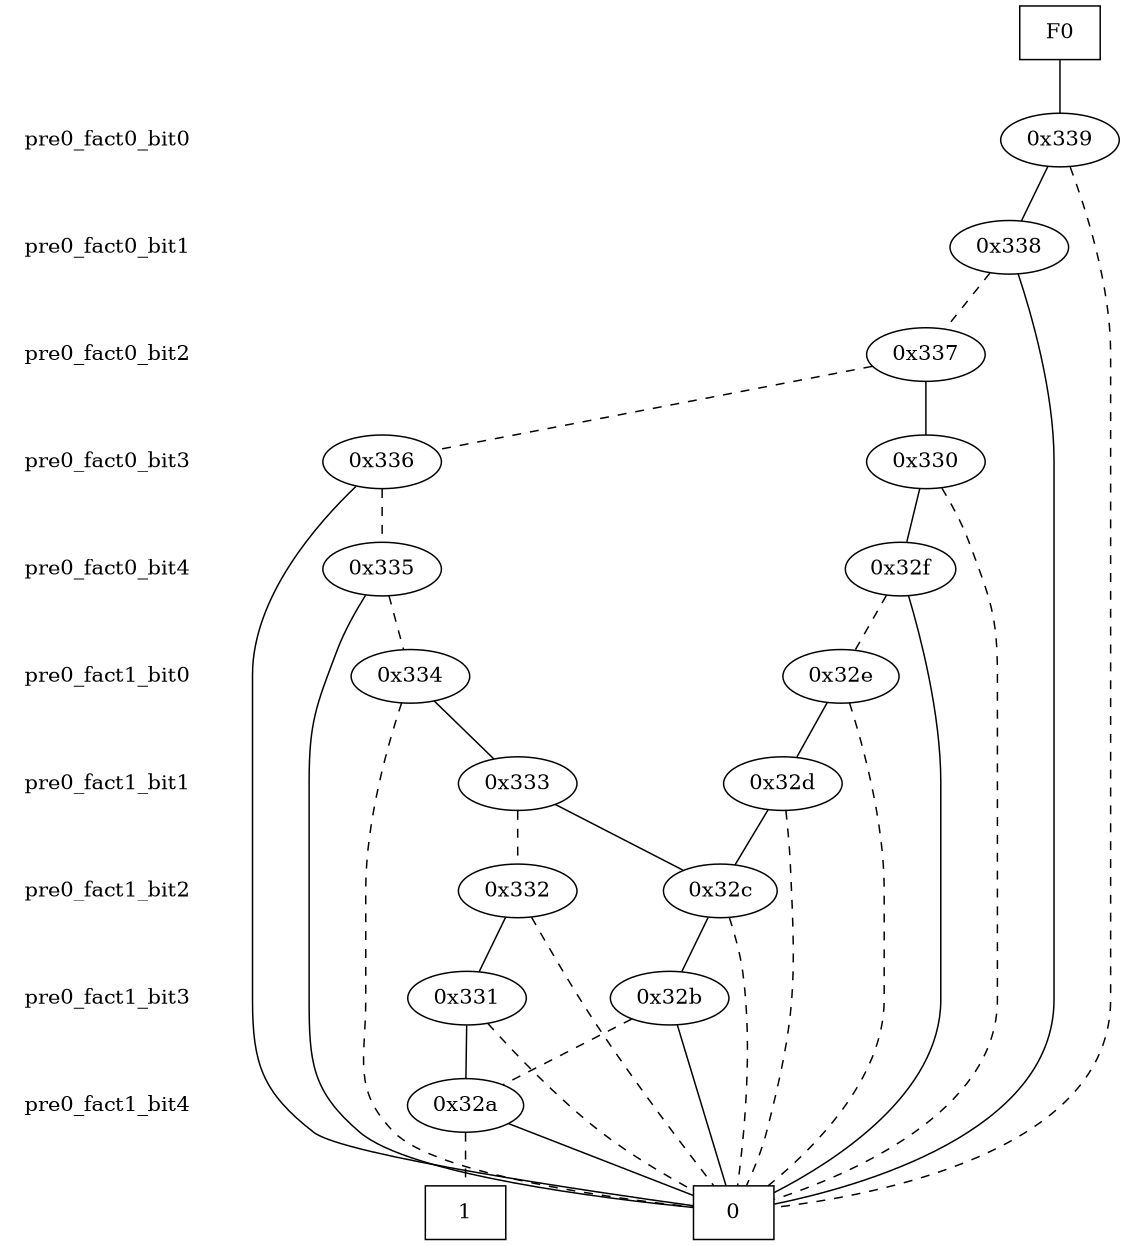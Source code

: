 digraph "DD" {
size = "7.5,10"
center = true;
edge [dir = none];
{ node [shape = plaintext];
  edge [style = invis];
  "CONST NODES" [style = invis];
" pre0_fact0_bit0 " -> " pre0_fact0_bit1 " -> " pre0_fact0_bit2 " -> " pre0_fact0_bit3 " -> " pre0_fact0_bit4 " -> " pre0_fact1_bit0 " -> " pre0_fact1_bit1 " -> " pre0_fact1_bit2 " -> " pre0_fact1_bit3 " -> " pre0_fact1_bit4 " -> "CONST NODES"; 
}
{ rank = same; node [shape = box]; edge [style = invis];
"F0"; }
{ rank = same; " pre0_fact0_bit0 ";
"0x339";
}
{ rank = same; " pre0_fact0_bit1 ";
"0x338";
}
{ rank = same; " pre0_fact0_bit2 ";
"0x337";
}
{ rank = same; " pre0_fact0_bit3 ";
"0x330";
"0x336";
}
{ rank = same; " pre0_fact0_bit4 ";
"0x32f";
"0x335";
}
{ rank = same; " pre0_fact1_bit0 ";
"0x32e";
"0x334";
}
{ rank = same; " pre0_fact1_bit1 ";
"0x333";
"0x32d";
}
{ rank = same; " pre0_fact1_bit2 ";
"0x32c";
"0x332";
}
{ rank = same; " pre0_fact1_bit3 ";
"0x32b";
"0x331";
}
{ rank = same; " pre0_fact1_bit4 ";
"0x32a";
}
{ rank = same; "CONST NODES";
{ node [shape = box]; "0x29f";
"0x29e";
}
}
"F0" -> "0x339" [style = solid];
"0x339" -> "0x338";
"0x339" -> "0x29f" [style = dashed];
"0x338" -> "0x29f";
"0x338" -> "0x337" [style = dashed];
"0x337" -> "0x330";
"0x337" -> "0x336" [style = dashed];
"0x330" -> "0x32f";
"0x330" -> "0x29f" [style = dashed];
"0x336" -> "0x29f";
"0x336" -> "0x335" [style = dashed];
"0x32f" -> "0x29f";
"0x32f" -> "0x32e" [style = dashed];
"0x335" -> "0x29f";
"0x335" -> "0x334" [style = dashed];
"0x32e" -> "0x32d";
"0x32e" -> "0x29f" [style = dashed];
"0x334" -> "0x333";
"0x334" -> "0x29f" [style = dashed];
"0x333" -> "0x32c";
"0x333" -> "0x332" [style = dashed];
"0x32d" -> "0x32c";
"0x32d" -> "0x29f" [style = dashed];
"0x32c" -> "0x32b";
"0x32c" -> "0x29f" [style = dashed];
"0x332" -> "0x331";
"0x332" -> "0x29f" [style = dashed];
"0x32b" -> "0x29f";
"0x32b" -> "0x32a" [style = dashed];
"0x331" -> "0x32a";
"0x331" -> "0x29f" [style = dashed];
"0x32a" -> "0x29f";
"0x32a" -> "0x29e" [style = dashed];
"0x29f" [label = "0"];
"0x29e" [label = "1"];
}
